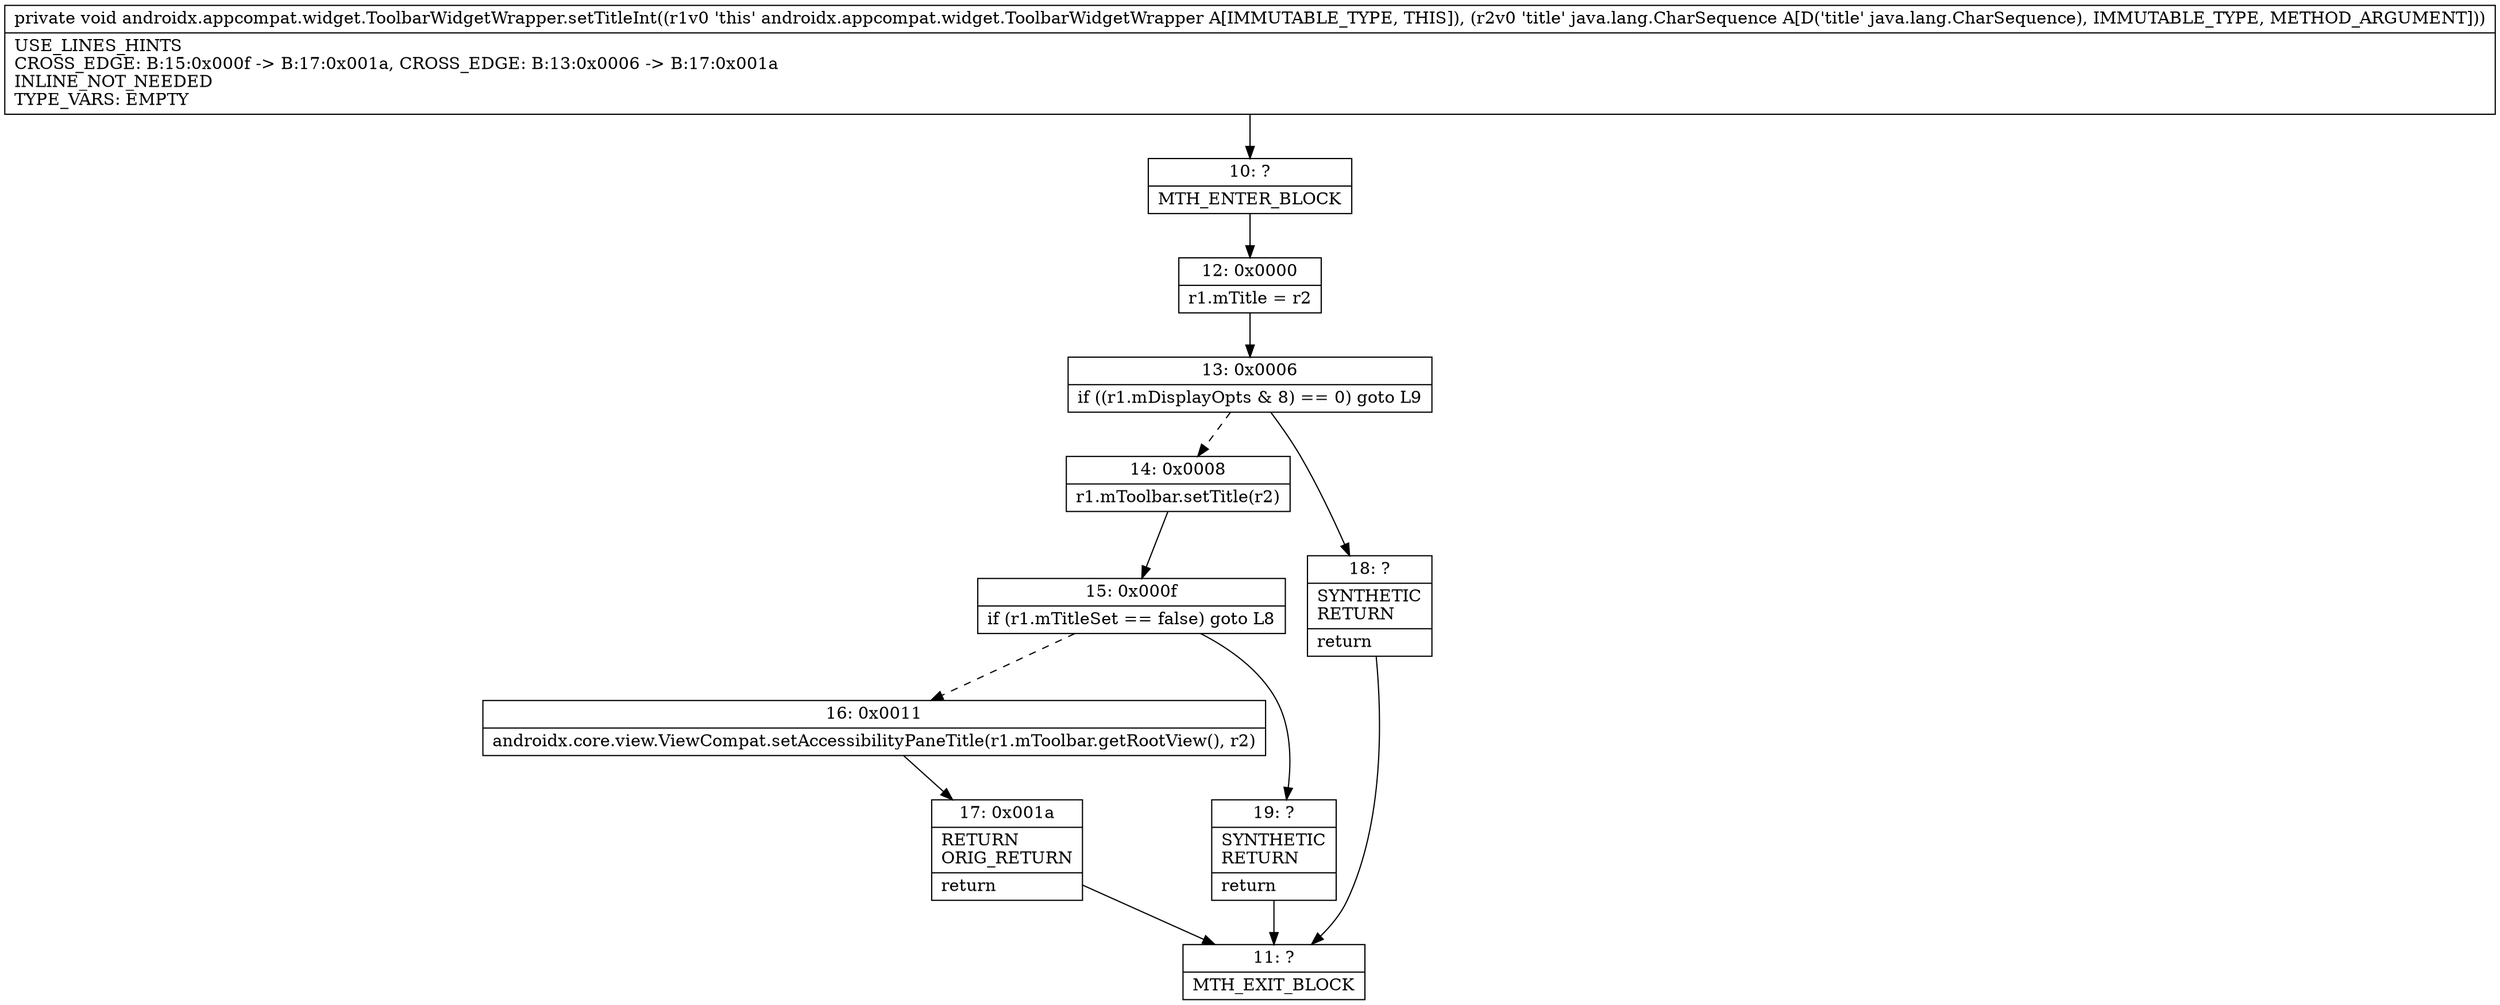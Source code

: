 digraph "CFG forandroidx.appcompat.widget.ToolbarWidgetWrapper.setTitleInt(Ljava\/lang\/CharSequence;)V" {
Node_10 [shape=record,label="{10\:\ ?|MTH_ENTER_BLOCK\l}"];
Node_12 [shape=record,label="{12\:\ 0x0000|r1.mTitle = r2\l}"];
Node_13 [shape=record,label="{13\:\ 0x0006|if ((r1.mDisplayOpts & 8) == 0) goto L9\l}"];
Node_14 [shape=record,label="{14\:\ 0x0008|r1.mToolbar.setTitle(r2)\l}"];
Node_15 [shape=record,label="{15\:\ 0x000f|if (r1.mTitleSet == false) goto L8\l}"];
Node_16 [shape=record,label="{16\:\ 0x0011|androidx.core.view.ViewCompat.setAccessibilityPaneTitle(r1.mToolbar.getRootView(), r2)\l}"];
Node_17 [shape=record,label="{17\:\ 0x001a|RETURN\lORIG_RETURN\l|return\l}"];
Node_11 [shape=record,label="{11\:\ ?|MTH_EXIT_BLOCK\l}"];
Node_19 [shape=record,label="{19\:\ ?|SYNTHETIC\lRETURN\l|return\l}"];
Node_18 [shape=record,label="{18\:\ ?|SYNTHETIC\lRETURN\l|return\l}"];
MethodNode[shape=record,label="{private void androidx.appcompat.widget.ToolbarWidgetWrapper.setTitleInt((r1v0 'this' androidx.appcompat.widget.ToolbarWidgetWrapper A[IMMUTABLE_TYPE, THIS]), (r2v0 'title' java.lang.CharSequence A[D('title' java.lang.CharSequence), IMMUTABLE_TYPE, METHOD_ARGUMENT]))  | USE_LINES_HINTS\lCROSS_EDGE: B:15:0x000f \-\> B:17:0x001a, CROSS_EDGE: B:13:0x0006 \-\> B:17:0x001a\lINLINE_NOT_NEEDED\lTYPE_VARS: EMPTY\l}"];
MethodNode -> Node_10;Node_10 -> Node_12;
Node_12 -> Node_13;
Node_13 -> Node_14[style=dashed];
Node_13 -> Node_18;
Node_14 -> Node_15;
Node_15 -> Node_16[style=dashed];
Node_15 -> Node_19;
Node_16 -> Node_17;
Node_17 -> Node_11;
Node_19 -> Node_11;
Node_18 -> Node_11;
}

